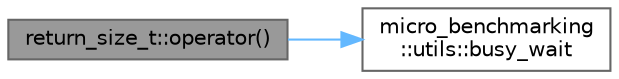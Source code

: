 digraph "return_size_t::operator()"
{
 // LATEX_PDF_SIZE
  bgcolor="transparent";
  edge [fontname=Helvetica,fontsize=10,labelfontname=Helvetica,labelfontsize=10];
  node [fontname=Helvetica,fontsize=10,shape=box,height=0.2,width=0.4];
  rankdir="LR";
  Node1 [id="Node000001",label="return_size_t::operator()",height=0.2,width=0.4,color="gray40", fillcolor="grey60", style="filled", fontcolor="black",tooltip=" "];
  Node1 -> Node2 [id="edge1_Node000001_Node000002",color="steelblue1",style="solid",tooltip=" "];
  Node2 [id="Node000002",label="micro_benchmarking\l::utils::busy_wait",height=0.2,width=0.4,color="grey40", fillcolor="white", style="filled",URL="$namespacemicro__benchmarking_1_1utils.html#ab8115245afa14e383cd9327accb71858",tooltip=" "];
}
